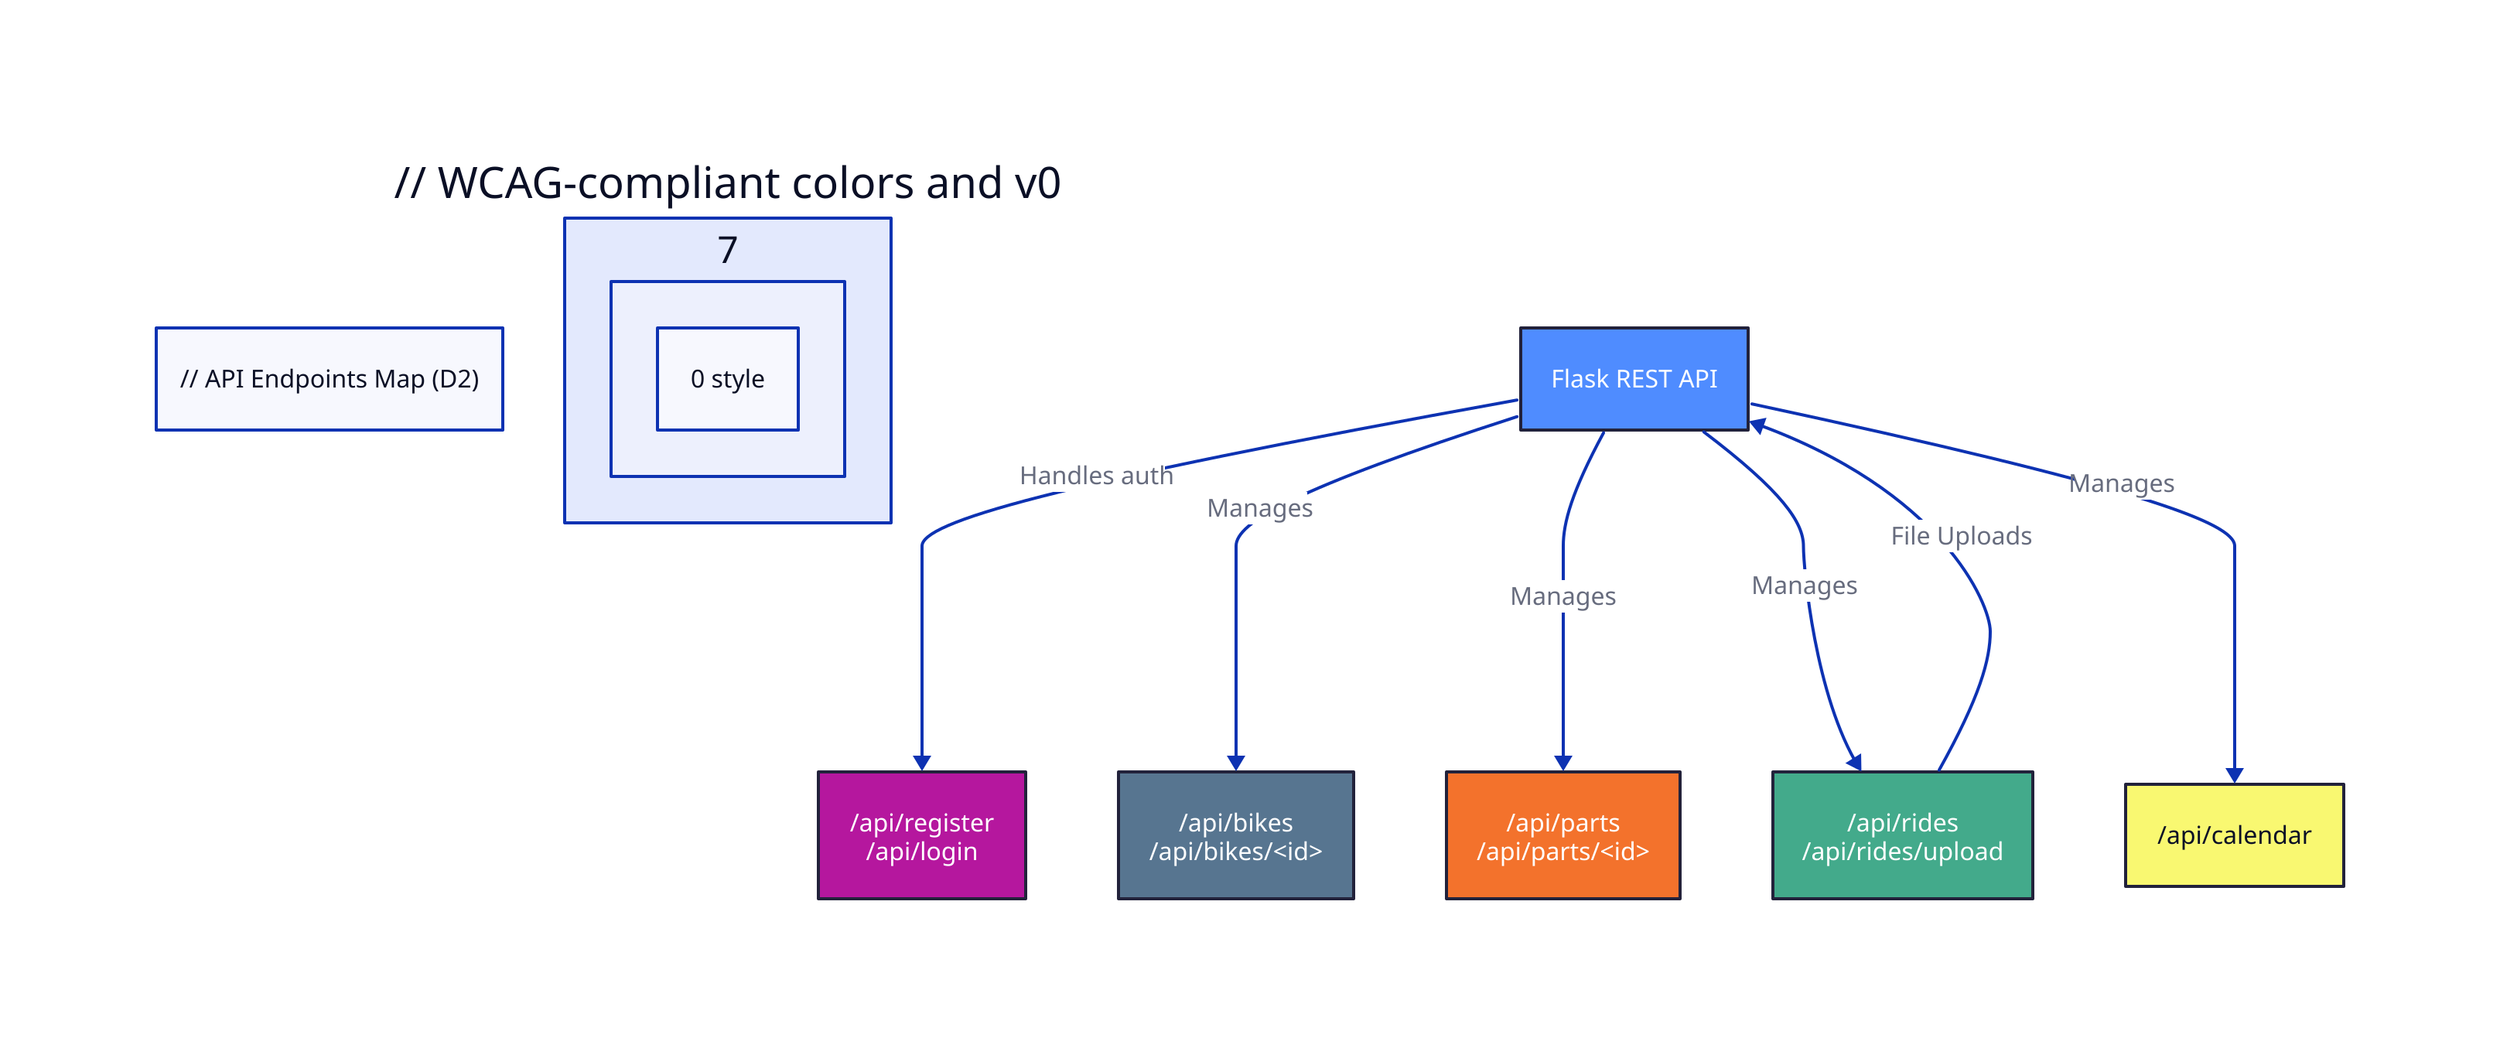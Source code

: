 
// API Endpoints Map (D2)
// WCAG-compliant colors and v0.7.0 style

API: {
  label: "Flask REST API"
  shape: rectangle
  style: {
    fill: "#4f8cff"
    stroke: "#22223b"
    font-color: "#ffffff"
  }
}
Auth: {
  label: "/api/register\n/api/login"
  shape: rectangle
  style: {
    fill: "#b5179e"
    stroke: "#22223b"
    font-color: "#ffffff"
  }
}
Bikes: {
  label: "/api/bikes\n/api/bikes/<id>"
  shape: rectangle
  style: {
    fill: "#577590"
    stroke: "#22223b"
    font-color: "#ffffff"
  }
}
Parts: {
  label: "/api/parts\n/api/parts/<id>"
  shape: rectangle
  style: {
    fill: "#f3722c"
    stroke: "#22223b"
    font-color: "#ffffff"
  }
}
Rides: {
  label: "/api/rides\n/api/rides/upload"
  shape: rectangle
  style: {
    fill: "#43aa8b"
    stroke: "#22223b"
    font-color: "#ffffff"
  }
}
Calendar: {
  label: "/api/calendar"
  shape: rectangle
  style: {
    fill: "#f9f871"
    stroke: "#22223b"
  }
}

API -> Auth: "Handles auth"
API -> Bikes: "Manages"
API -> Parts: "Manages"
API -> Rides: "Manages"
API -> Calendar: "Manages"
Rides -> API: "File Uploads"
